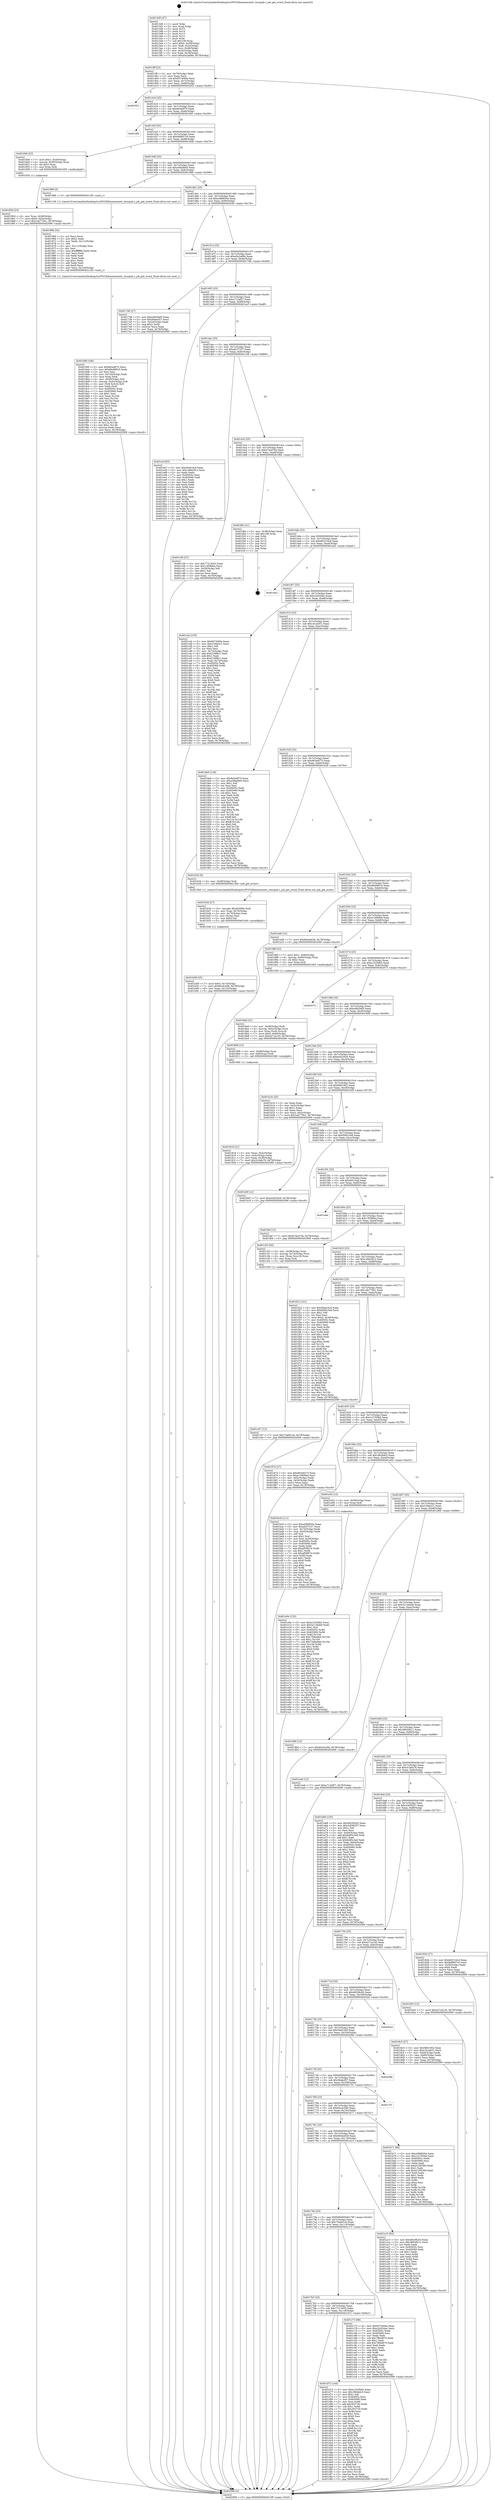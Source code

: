 digraph "0x4013d0" {
  label = "0x4013d0 (/mnt/c/Users/mathe/Desktop/tcc/POCII/binaries/extr_tmuxjob.c_job_get_event_Final-ollvm.out::main(0))"
  labelloc = "t"
  node[shape=record]

  Entry [label="",width=0.3,height=0.3,shape=circle,fillcolor=black,style=filled]
  "0x4013ff" [label="{
     0x4013ff [23]\l
     | [instrs]\l
     &nbsp;&nbsp;0x4013ff \<+3\>: mov -0x78(%rbp),%eax\l
     &nbsp;&nbsp;0x401402 \<+2\>: mov %eax,%ecx\l
     &nbsp;&nbsp;0x401404 \<+6\>: sub $0x837400fa,%ecx\l
     &nbsp;&nbsp;0x40140a \<+3\>: mov %eax,-0x7c(%rbp)\l
     &nbsp;&nbsp;0x40140d \<+3\>: mov %ecx,-0x80(%rbp)\l
     &nbsp;&nbsp;0x401410 \<+6\>: je 0000000000402052 \<main+0xc82\>\l
  }"]
  "0x402052" [label="{
     0x402052\l
  }", style=dashed]
  "0x401416" [label="{
     0x401416 [25]\l
     | [instrs]\l
     &nbsp;&nbsp;0x401416 \<+5\>: jmp 000000000040141b \<main+0x4b\>\l
     &nbsp;&nbsp;0x40141b \<+3\>: mov -0x7c(%rbp),%eax\l
     &nbsp;&nbsp;0x40141e \<+5\>: sub $0x8e5a6f75,%eax\l
     &nbsp;&nbsp;0x401423 \<+6\>: mov %eax,-0x84(%rbp)\l
     &nbsp;&nbsp;0x401429 \<+6\>: je 0000000000401fd0 \<main+0xc00\>\l
  }"]
  Exit [label="",width=0.3,height=0.3,shape=circle,fillcolor=black,style=filled,peripheries=2]
  "0x401fd0" [label="{
     0x401fd0\l
  }", style=dashed]
  "0x40142f" [label="{
     0x40142f [25]\l
     | [instrs]\l
     &nbsp;&nbsp;0x40142f \<+5\>: jmp 0000000000401434 \<main+0x64\>\l
     &nbsp;&nbsp;0x401434 \<+3\>: mov -0x7c(%rbp),%eax\l
     &nbsp;&nbsp;0x401437 \<+5\>: sub $0x9d9857c0,%eax\l
     &nbsp;&nbsp;0x40143c \<+6\>: mov %eax,-0x88(%rbp)\l
     &nbsp;&nbsp;0x401442 \<+6\>: je 0000000000401846 \<main+0x476\>\l
  }"]
  "0x401e0e" [label="{
     0x401e0e [152]\l
     | [instrs]\l
     &nbsp;&nbsp;0x401e0e \<+5\>: mov $0xe1525bb5,%ecx\l
     &nbsp;&nbsp;0x401e13 \<+5\>: mov $0x32134eb9,%edx\l
     &nbsp;&nbsp;0x401e18 \<+3\>: mov $0x1,%sil\l
     &nbsp;&nbsp;0x401e1b \<+8\>: mov 0x40505c,%r8d\l
     &nbsp;&nbsp;0x401e23 \<+8\>: mov 0x405060,%r9d\l
     &nbsp;&nbsp;0x401e2b \<+3\>: mov %r8d,%r10d\l
     &nbsp;&nbsp;0x401e2e \<+7\>: add $0x730be8e0,%r10d\l
     &nbsp;&nbsp;0x401e35 \<+4\>: sub $0x1,%r10d\l
     &nbsp;&nbsp;0x401e39 \<+7\>: sub $0x730be8e0,%r10d\l
     &nbsp;&nbsp;0x401e40 \<+4\>: imul %r10d,%r8d\l
     &nbsp;&nbsp;0x401e44 \<+4\>: and $0x1,%r8d\l
     &nbsp;&nbsp;0x401e48 \<+4\>: cmp $0x0,%r8d\l
     &nbsp;&nbsp;0x401e4c \<+4\>: sete %r11b\l
     &nbsp;&nbsp;0x401e50 \<+4\>: cmp $0xa,%r9d\l
     &nbsp;&nbsp;0x401e54 \<+3\>: setl %bl\l
     &nbsp;&nbsp;0x401e57 \<+3\>: mov %r11b,%r14b\l
     &nbsp;&nbsp;0x401e5a \<+4\>: xor $0xff,%r14b\l
     &nbsp;&nbsp;0x401e5e \<+3\>: mov %bl,%r15b\l
     &nbsp;&nbsp;0x401e61 \<+4\>: xor $0xff,%r15b\l
     &nbsp;&nbsp;0x401e65 \<+4\>: xor $0x1,%sil\l
     &nbsp;&nbsp;0x401e69 \<+3\>: mov %r14b,%r12b\l
     &nbsp;&nbsp;0x401e6c \<+4\>: and $0xff,%r12b\l
     &nbsp;&nbsp;0x401e70 \<+3\>: and %sil,%r11b\l
     &nbsp;&nbsp;0x401e73 \<+3\>: mov %r15b,%r13b\l
     &nbsp;&nbsp;0x401e76 \<+4\>: and $0xff,%r13b\l
     &nbsp;&nbsp;0x401e7a \<+3\>: and %sil,%bl\l
     &nbsp;&nbsp;0x401e7d \<+3\>: or %r11b,%r12b\l
     &nbsp;&nbsp;0x401e80 \<+3\>: or %bl,%r13b\l
     &nbsp;&nbsp;0x401e83 \<+3\>: xor %r13b,%r12b\l
     &nbsp;&nbsp;0x401e86 \<+3\>: or %r15b,%r14b\l
     &nbsp;&nbsp;0x401e89 \<+4\>: xor $0xff,%r14b\l
     &nbsp;&nbsp;0x401e8d \<+4\>: or $0x1,%sil\l
     &nbsp;&nbsp;0x401e91 \<+3\>: and %sil,%r14b\l
     &nbsp;&nbsp;0x401e94 \<+3\>: or %r14b,%r12b\l
     &nbsp;&nbsp;0x401e97 \<+4\>: test $0x1,%r12b\l
     &nbsp;&nbsp;0x401e9b \<+3\>: cmovne %edx,%ecx\l
     &nbsp;&nbsp;0x401e9e \<+3\>: mov %ecx,-0x78(%rbp)\l
     &nbsp;&nbsp;0x401ea1 \<+5\>: jmp 0000000000402099 \<main+0xcc9\>\l
  }"]
  "0x401846" [label="{
     0x401846 [23]\l
     | [instrs]\l
     &nbsp;&nbsp;0x401846 \<+7\>: movl $0x1,-0x50(%rbp)\l
     &nbsp;&nbsp;0x40184d \<+4\>: movslq -0x50(%rbp),%rax\l
     &nbsp;&nbsp;0x401851 \<+4\>: shl $0x3,%rax\l
     &nbsp;&nbsp;0x401855 \<+3\>: mov %rax,%rdi\l
     &nbsp;&nbsp;0x401858 \<+5\>: call 0000000000401050 \<malloc@plt\>\l
     | [calls]\l
     &nbsp;&nbsp;0x401050 \{1\} (unknown)\l
  }"]
  "0x401448" [label="{
     0x401448 [25]\l
     | [instrs]\l
     &nbsp;&nbsp;0x401448 \<+5\>: jmp 000000000040144d \<main+0x7d\>\l
     &nbsp;&nbsp;0x40144d \<+3\>: mov -0x7c(%rbp),%eax\l
     &nbsp;&nbsp;0x401450 \<+5\>: sub $0xa38ad0e0,%eax\l
     &nbsp;&nbsp;0x401455 \<+6\>: mov %eax,-0x8c(%rbp)\l
     &nbsp;&nbsp;0x40145b \<+6\>: je 0000000000401966 \<main+0x596\>\l
  }"]
  "0x4017cc" [label="{
     0x4017cc\l
  }", style=dashed]
  "0x401966" [label="{
     0x401966 [5]\l
     | [instrs]\l
     &nbsp;&nbsp;0x401966 \<+5\>: call 0000000000401160 \<next_i\>\l
     | [calls]\l
     &nbsp;&nbsp;0x401160 \{1\} (/mnt/c/Users/mathe/Desktop/tcc/POCII/binaries/extr_tmuxjob.c_job_get_event_Final-ollvm.out::next_i)\l
  }"]
  "0x401461" [label="{
     0x401461 [25]\l
     | [instrs]\l
     &nbsp;&nbsp;0x401461 \<+5\>: jmp 0000000000401466 \<main+0x96\>\l
     &nbsp;&nbsp;0x401466 \<+3\>: mov -0x7c(%rbp),%eax\l
     &nbsp;&nbsp;0x401469 \<+5\>: sub $0xa586835e,%eax\l
     &nbsp;&nbsp;0x40146e \<+6\>: mov %eax,-0x90(%rbp)\l
     &nbsp;&nbsp;0x401474 \<+6\>: je 0000000000402046 \<main+0xc76\>\l
  }"]
  "0x401d72" [label="{
     0x401d72 [144]\l
     | [instrs]\l
     &nbsp;&nbsp;0x401d72 \<+5\>: mov $0xe1525bb5,%eax\l
     &nbsp;&nbsp;0x401d77 \<+5\>: mov $0x1f62bdc5,%ecx\l
     &nbsp;&nbsp;0x401d7c \<+2\>: mov $0x1,%dl\l
     &nbsp;&nbsp;0x401d7e \<+7\>: mov 0x40505c,%esi\l
     &nbsp;&nbsp;0x401d85 \<+7\>: mov 0x405060,%edi\l
     &nbsp;&nbsp;0x401d8c \<+3\>: mov %esi,%r8d\l
     &nbsp;&nbsp;0x401d8f \<+7\>: add $0x303730,%r8d\l
     &nbsp;&nbsp;0x401d96 \<+4\>: sub $0x1,%r8d\l
     &nbsp;&nbsp;0x401d9a \<+7\>: sub $0x303730,%r8d\l
     &nbsp;&nbsp;0x401da1 \<+4\>: imul %r8d,%esi\l
     &nbsp;&nbsp;0x401da5 \<+3\>: and $0x1,%esi\l
     &nbsp;&nbsp;0x401da8 \<+3\>: cmp $0x0,%esi\l
     &nbsp;&nbsp;0x401dab \<+4\>: sete %r9b\l
     &nbsp;&nbsp;0x401daf \<+3\>: cmp $0xa,%edi\l
     &nbsp;&nbsp;0x401db2 \<+4\>: setl %r10b\l
     &nbsp;&nbsp;0x401db6 \<+3\>: mov %r9b,%r11b\l
     &nbsp;&nbsp;0x401db9 \<+4\>: xor $0xff,%r11b\l
     &nbsp;&nbsp;0x401dbd \<+3\>: mov %r10b,%bl\l
     &nbsp;&nbsp;0x401dc0 \<+3\>: xor $0xff,%bl\l
     &nbsp;&nbsp;0x401dc3 \<+3\>: xor $0x0,%dl\l
     &nbsp;&nbsp;0x401dc6 \<+3\>: mov %r11b,%r14b\l
     &nbsp;&nbsp;0x401dc9 \<+4\>: and $0x0,%r14b\l
     &nbsp;&nbsp;0x401dcd \<+3\>: and %dl,%r9b\l
     &nbsp;&nbsp;0x401dd0 \<+3\>: mov %bl,%r15b\l
     &nbsp;&nbsp;0x401dd3 \<+4\>: and $0x0,%r15b\l
     &nbsp;&nbsp;0x401dd7 \<+3\>: and %dl,%r10b\l
     &nbsp;&nbsp;0x401dda \<+3\>: or %r9b,%r14b\l
     &nbsp;&nbsp;0x401ddd \<+3\>: or %r10b,%r15b\l
     &nbsp;&nbsp;0x401de0 \<+3\>: xor %r15b,%r14b\l
     &nbsp;&nbsp;0x401de3 \<+3\>: or %bl,%r11b\l
     &nbsp;&nbsp;0x401de6 \<+4\>: xor $0xff,%r11b\l
     &nbsp;&nbsp;0x401dea \<+3\>: or $0x0,%dl\l
     &nbsp;&nbsp;0x401ded \<+3\>: and %dl,%r11b\l
     &nbsp;&nbsp;0x401df0 \<+3\>: or %r11b,%r14b\l
     &nbsp;&nbsp;0x401df3 \<+4\>: test $0x1,%r14b\l
     &nbsp;&nbsp;0x401df7 \<+3\>: cmovne %ecx,%eax\l
     &nbsp;&nbsp;0x401dfa \<+3\>: mov %eax,-0x78(%rbp)\l
     &nbsp;&nbsp;0x401dfd \<+5\>: jmp 0000000000402099 \<main+0xcc9\>\l
  }"]
  "0x402046" [label="{
     0x402046\l
  }", style=dashed]
  "0x40147a" [label="{
     0x40147a [25]\l
     | [instrs]\l
     &nbsp;&nbsp;0x40147a \<+5\>: jmp 000000000040147f \<main+0xaf\>\l
     &nbsp;&nbsp;0x40147f \<+3\>: mov -0x7c(%rbp),%eax\l
     &nbsp;&nbsp;0x401482 \<+5\>: sub $0xa5a2a684,%eax\l
     &nbsp;&nbsp;0x401487 \<+6\>: mov %eax,-0x94(%rbp)\l
     &nbsp;&nbsp;0x40148d \<+6\>: je 00000000004017d6 \<main+0x406\>\l
  }"]
  "0x4017b3" [label="{
     0x4017b3 [25]\l
     | [instrs]\l
     &nbsp;&nbsp;0x4017b3 \<+5\>: jmp 00000000004017b8 \<main+0x3e8\>\l
     &nbsp;&nbsp;0x4017b8 \<+3\>: mov -0x7c(%rbp),%eax\l
     &nbsp;&nbsp;0x4017bb \<+5\>: sub $0x77313c03,%eax\l
     &nbsp;&nbsp;0x4017c0 \<+6\>: mov %eax,-0x118(%rbp)\l
     &nbsp;&nbsp;0x4017c6 \<+6\>: je 0000000000401d72 \<main+0x9a2\>\l
  }"]
  "0x4017d6" [label="{
     0x4017d6 [27]\l
     | [instrs]\l
     &nbsp;&nbsp;0x4017d6 \<+5\>: mov $0xe4920ef5,%eax\l
     &nbsp;&nbsp;0x4017db \<+5\>: mov $0x56abcf27,%ecx\l
     &nbsp;&nbsp;0x4017e0 \<+3\>: mov -0x34(%rbp),%edx\l
     &nbsp;&nbsp;0x4017e3 \<+3\>: cmp $0x2,%edx\l
     &nbsp;&nbsp;0x4017e6 \<+3\>: cmovne %ecx,%eax\l
     &nbsp;&nbsp;0x4017e9 \<+3\>: mov %eax,-0x78(%rbp)\l
     &nbsp;&nbsp;0x4017ec \<+5\>: jmp 0000000000402099 \<main+0xcc9\>\l
  }"]
  "0x401493" [label="{
     0x401493 [25]\l
     | [instrs]\l
     &nbsp;&nbsp;0x401493 \<+5\>: jmp 0000000000401498 \<main+0xc8\>\l
     &nbsp;&nbsp;0x401498 \<+3\>: mov -0x7c(%rbp),%eax\l
     &nbsp;&nbsp;0x40149b \<+5\>: sub $0xa713af57,%eax\l
     &nbsp;&nbsp;0x4014a0 \<+6\>: mov %eax,-0x98(%rbp)\l
     &nbsp;&nbsp;0x4014a6 \<+6\>: je 0000000000401ecf \<main+0xaff\>\l
  }"]
  "0x402099" [label="{
     0x402099 [5]\l
     | [instrs]\l
     &nbsp;&nbsp;0x402099 \<+5\>: jmp 00000000004013ff \<main+0x2f\>\l
  }"]
  "0x4013d0" [label="{
     0x4013d0 [47]\l
     | [instrs]\l
     &nbsp;&nbsp;0x4013d0 \<+1\>: push %rbp\l
     &nbsp;&nbsp;0x4013d1 \<+3\>: mov %rsp,%rbp\l
     &nbsp;&nbsp;0x4013d4 \<+2\>: push %r15\l
     &nbsp;&nbsp;0x4013d6 \<+2\>: push %r14\l
     &nbsp;&nbsp;0x4013d8 \<+2\>: push %r13\l
     &nbsp;&nbsp;0x4013da \<+2\>: push %r12\l
     &nbsp;&nbsp;0x4013dc \<+1\>: push %rbx\l
     &nbsp;&nbsp;0x4013dd \<+7\>: sub $0x108,%rsp\l
     &nbsp;&nbsp;0x4013e4 \<+7\>: movl $0x0,-0x38(%rbp)\l
     &nbsp;&nbsp;0x4013eb \<+3\>: mov %edi,-0x3c(%rbp)\l
     &nbsp;&nbsp;0x4013ee \<+4\>: mov %rsi,-0x48(%rbp)\l
     &nbsp;&nbsp;0x4013f2 \<+3\>: mov -0x3c(%rbp),%edi\l
     &nbsp;&nbsp;0x4013f5 \<+3\>: mov %edi,-0x34(%rbp)\l
     &nbsp;&nbsp;0x4013f8 \<+7\>: movl $0xa5a2a684,-0x78(%rbp)\l
  }"]
  "0x401c73" [label="{
     0x401c73 [88]\l
     | [instrs]\l
     &nbsp;&nbsp;0x401c73 \<+5\>: mov $0x837400fa,%eax\l
     &nbsp;&nbsp;0x401c78 \<+5\>: mov $0xc2d32dac,%ecx\l
     &nbsp;&nbsp;0x401c7d \<+7\>: mov 0x40505c,%edx\l
     &nbsp;&nbsp;0x401c84 \<+7\>: mov 0x405060,%esi\l
     &nbsp;&nbsp;0x401c8b \<+2\>: mov %edx,%edi\l
     &nbsp;&nbsp;0x401c8d \<+6\>: sub $0x7f8dd970,%edi\l
     &nbsp;&nbsp;0x401c93 \<+3\>: sub $0x1,%edi\l
     &nbsp;&nbsp;0x401c96 \<+6\>: add $0x7f8dd970,%edi\l
     &nbsp;&nbsp;0x401c9c \<+3\>: imul %edi,%edx\l
     &nbsp;&nbsp;0x401c9f \<+3\>: and $0x1,%edx\l
     &nbsp;&nbsp;0x401ca2 \<+3\>: cmp $0x0,%edx\l
     &nbsp;&nbsp;0x401ca5 \<+4\>: sete %r8b\l
     &nbsp;&nbsp;0x401ca9 \<+3\>: cmp $0xa,%esi\l
     &nbsp;&nbsp;0x401cac \<+4\>: setl %r9b\l
     &nbsp;&nbsp;0x401cb0 \<+3\>: mov %r8b,%r10b\l
     &nbsp;&nbsp;0x401cb3 \<+3\>: and %r9b,%r10b\l
     &nbsp;&nbsp;0x401cb6 \<+3\>: xor %r9b,%r8b\l
     &nbsp;&nbsp;0x401cb9 \<+3\>: or %r8b,%r10b\l
     &nbsp;&nbsp;0x401cbc \<+4\>: test $0x1,%r10b\l
     &nbsp;&nbsp;0x401cc0 \<+3\>: cmovne %ecx,%eax\l
     &nbsp;&nbsp;0x401cc3 \<+3\>: mov %eax,-0x78(%rbp)\l
     &nbsp;&nbsp;0x401cc6 \<+5\>: jmp 0000000000402099 \<main+0xcc9\>\l
  }"]
  "0x401ecf" [label="{
     0x401ecf [83]\l
     | [instrs]\l
     &nbsp;&nbsp;0x401ecf \<+5\>: mov $0x50a01fc9,%eax\l
     &nbsp;&nbsp;0x401ed4 \<+5\>: mov $0x146b2812,%ecx\l
     &nbsp;&nbsp;0x401ed9 \<+2\>: xor %edx,%edx\l
     &nbsp;&nbsp;0x401edb \<+7\>: mov 0x40505c,%esi\l
     &nbsp;&nbsp;0x401ee2 \<+7\>: mov 0x405060,%edi\l
     &nbsp;&nbsp;0x401ee9 \<+3\>: sub $0x1,%edx\l
     &nbsp;&nbsp;0x401eec \<+3\>: mov %esi,%r8d\l
     &nbsp;&nbsp;0x401eef \<+3\>: add %edx,%r8d\l
     &nbsp;&nbsp;0x401ef2 \<+4\>: imul %r8d,%esi\l
     &nbsp;&nbsp;0x401ef6 \<+3\>: and $0x1,%esi\l
     &nbsp;&nbsp;0x401ef9 \<+3\>: cmp $0x0,%esi\l
     &nbsp;&nbsp;0x401efc \<+4\>: sete %r9b\l
     &nbsp;&nbsp;0x401f00 \<+3\>: cmp $0xa,%edi\l
     &nbsp;&nbsp;0x401f03 \<+4\>: setl %r10b\l
     &nbsp;&nbsp;0x401f07 \<+3\>: mov %r9b,%r11b\l
     &nbsp;&nbsp;0x401f0a \<+3\>: and %r10b,%r11b\l
     &nbsp;&nbsp;0x401f0d \<+3\>: xor %r10b,%r9b\l
     &nbsp;&nbsp;0x401f10 \<+3\>: or %r9b,%r11b\l
     &nbsp;&nbsp;0x401f13 \<+4\>: test $0x1,%r11b\l
     &nbsp;&nbsp;0x401f17 \<+3\>: cmovne %ecx,%eax\l
     &nbsp;&nbsp;0x401f1a \<+3\>: mov %eax,-0x78(%rbp)\l
     &nbsp;&nbsp;0x401f1d \<+5\>: jmp 0000000000402099 \<main+0xcc9\>\l
  }"]
  "0x4014ac" [label="{
     0x4014ac [25]\l
     | [instrs]\l
     &nbsp;&nbsp;0x4014ac \<+5\>: jmp 00000000004014b1 \<main+0xe1\>\l
     &nbsp;&nbsp;0x4014b1 \<+3\>: mov -0x7c(%rbp),%eax\l
     &nbsp;&nbsp;0x4014b4 \<+5\>: sub $0xafc37237,%eax\l
     &nbsp;&nbsp;0x4014b9 \<+6\>: mov %eax,-0x9c(%rbp)\l
     &nbsp;&nbsp;0x4014bf \<+6\>: je 0000000000401c38 \<main+0x868\>\l
  }"]
  "0x401c67" [label="{
     0x401c67 [12]\l
     | [instrs]\l
     &nbsp;&nbsp;0x401c67 \<+7\>: movl $0x73ab91cb,-0x78(%rbp)\l
     &nbsp;&nbsp;0x401c6e \<+5\>: jmp 0000000000402099 \<main+0xcc9\>\l
  }"]
  "0x401c38" [label="{
     0x401c38 [27]\l
     | [instrs]\l
     &nbsp;&nbsp;0x401c38 \<+5\>: mov $0x77313c03,%eax\l
     &nbsp;&nbsp;0x401c3d \<+5\>: mov $0x13f389ea,%ecx\l
     &nbsp;&nbsp;0x401c42 \<+3\>: mov -0x29(%rbp),%dl\l
     &nbsp;&nbsp;0x401c45 \<+3\>: test $0x1,%dl\l
     &nbsp;&nbsp;0x401c48 \<+3\>: cmovne %ecx,%eax\l
     &nbsp;&nbsp;0x401c4b \<+3\>: mov %eax,-0x78(%rbp)\l
     &nbsp;&nbsp;0x401c4e \<+5\>: jmp 0000000000402099 \<main+0xcc9\>\l
  }"]
  "0x4014c5" [label="{
     0x4014c5 [25]\l
     | [instrs]\l
     &nbsp;&nbsp;0x4014c5 \<+5\>: jmp 00000000004014ca \<main+0xfa\>\l
     &nbsp;&nbsp;0x4014ca \<+3\>: mov -0x7c(%rbp),%eax\l
     &nbsp;&nbsp;0x4014cd \<+5\>: sub $0xb7dcd70e,%eax\l
     &nbsp;&nbsp;0x4014d2 \<+6\>: mov %eax,-0xa0(%rbp)\l
     &nbsp;&nbsp;0x4014d8 \<+6\>: je 0000000000401fbb \<main+0xbeb\>\l
  }"]
  "0x401b58" [label="{
     0x401b58 [25]\l
     | [instrs]\l
     &nbsp;&nbsp;0x401b58 \<+7\>: movl $0x0,-0x74(%rbp)\l
     &nbsp;&nbsp;0x401b5f \<+7\>: movl $0x60c4c266,-0x78(%rbp)\l
     &nbsp;&nbsp;0x401b66 \<+6\>: mov %eax,-0x124(%rbp)\l
     &nbsp;&nbsp;0x401b6c \<+5\>: jmp 0000000000402099 \<main+0xcc9\>\l
  }"]
  "0x401fbb" [label="{
     0x401fbb [21]\l
     | [instrs]\l
     &nbsp;&nbsp;0x401fbb \<+3\>: mov -0x38(%rbp),%eax\l
     &nbsp;&nbsp;0x401fbe \<+7\>: add $0x108,%rsp\l
     &nbsp;&nbsp;0x401fc5 \<+1\>: pop %rbx\l
     &nbsp;&nbsp;0x401fc6 \<+2\>: pop %r12\l
     &nbsp;&nbsp;0x401fc8 \<+2\>: pop %r13\l
     &nbsp;&nbsp;0x401fca \<+2\>: pop %r14\l
     &nbsp;&nbsp;0x401fcc \<+2\>: pop %r15\l
     &nbsp;&nbsp;0x401fce \<+1\>: pop %rbp\l
     &nbsp;&nbsp;0x401fcf \<+1\>: ret\l
  }"]
  "0x4014de" [label="{
     0x4014de [25]\l
     | [instrs]\l
     &nbsp;&nbsp;0x4014de \<+5\>: jmp 00000000004014e3 \<main+0x113\>\l
     &nbsp;&nbsp;0x4014e3 \<+3\>: mov -0x7c(%rbp),%eax\l
     &nbsp;&nbsp;0x4014e6 \<+5\>: sub $0xb8231dcd,%eax\l
     &nbsp;&nbsp;0x4014eb \<+6\>: mov %eax,-0xa4(%rbp)\l
     &nbsp;&nbsp;0x4014f1 \<+6\>: je 0000000000401eb2 \<main+0xae2\>\l
  }"]
  "0x401b3d" [label="{
     0x401b3d [27]\l
     | [instrs]\l
     &nbsp;&nbsp;0x401b3d \<+10\>: movabs $0x4030b6,%rdi\l
     &nbsp;&nbsp;0x401b47 \<+4\>: mov %rax,-0x70(%rbp)\l
     &nbsp;&nbsp;0x401b4b \<+4\>: mov -0x70(%rbp),%rax\l
     &nbsp;&nbsp;0x401b4f \<+2\>: mov (%rax),%esi\l
     &nbsp;&nbsp;0x401b51 \<+2\>: mov $0x0,%al\l
     &nbsp;&nbsp;0x401b53 \<+5\>: call 0000000000401040 \<printf@plt\>\l
     | [calls]\l
     &nbsp;&nbsp;0x401040 \{1\} (unknown)\l
  }"]
  "0x401eb2" [label="{
     0x401eb2\l
  }", style=dashed]
  "0x4014f7" [label="{
     0x4014f7 [25]\l
     | [instrs]\l
     &nbsp;&nbsp;0x4014f7 \<+5\>: jmp 00000000004014fc \<main+0x12c\>\l
     &nbsp;&nbsp;0x4014fc \<+3\>: mov -0x7c(%rbp),%eax\l
     &nbsp;&nbsp;0x4014ff \<+5\>: sub $0xc2d32dac,%eax\l
     &nbsp;&nbsp;0x401504 \<+6\>: mov %eax,-0xa8(%rbp)\l
     &nbsp;&nbsp;0x40150a \<+6\>: je 0000000000401ccb \<main+0x8fb\>\l
  }"]
  "0x40179a" [label="{
     0x40179a [25]\l
     | [instrs]\l
     &nbsp;&nbsp;0x40179a \<+5\>: jmp 000000000040179f \<main+0x3cf\>\l
     &nbsp;&nbsp;0x40179f \<+3\>: mov -0x7c(%rbp),%eax\l
     &nbsp;&nbsp;0x4017a2 \<+5\>: sub $0x73ab91cb,%eax\l
     &nbsp;&nbsp;0x4017a7 \<+6\>: mov %eax,-0x114(%rbp)\l
     &nbsp;&nbsp;0x4017ad \<+6\>: je 0000000000401c73 \<main+0x8a3\>\l
  }"]
  "0x401ccb" [label="{
     0x401ccb [155]\l
     | [instrs]\l
     &nbsp;&nbsp;0x401ccb \<+5\>: mov $0x837400fa,%eax\l
     &nbsp;&nbsp;0x401cd0 \<+5\>: mov $0x31fde2c1,%ecx\l
     &nbsp;&nbsp;0x401cd5 \<+2\>: mov $0x1,%dl\l
     &nbsp;&nbsp;0x401cd7 \<+2\>: xor %esi,%esi\l
     &nbsp;&nbsp;0x401cd9 \<+3\>: mov -0x74(%rbp),%edi\l
     &nbsp;&nbsp;0x401cdc \<+6\>: add $0xf139f8c1,%edi\l
     &nbsp;&nbsp;0x401ce2 \<+3\>: add $0x1,%edi\l
     &nbsp;&nbsp;0x401ce5 \<+6\>: sub $0xf139f8c1,%edi\l
     &nbsp;&nbsp;0x401ceb \<+3\>: mov %edi,-0x74(%rbp)\l
     &nbsp;&nbsp;0x401cee \<+7\>: mov 0x40505c,%edi\l
     &nbsp;&nbsp;0x401cf5 \<+8\>: mov 0x405060,%r8d\l
     &nbsp;&nbsp;0x401cfd \<+3\>: sub $0x1,%esi\l
     &nbsp;&nbsp;0x401d00 \<+3\>: mov %edi,%r9d\l
     &nbsp;&nbsp;0x401d03 \<+3\>: add %esi,%r9d\l
     &nbsp;&nbsp;0x401d06 \<+4\>: imul %r9d,%edi\l
     &nbsp;&nbsp;0x401d0a \<+3\>: and $0x1,%edi\l
     &nbsp;&nbsp;0x401d0d \<+3\>: cmp $0x0,%edi\l
     &nbsp;&nbsp;0x401d10 \<+4\>: sete %r10b\l
     &nbsp;&nbsp;0x401d14 \<+4\>: cmp $0xa,%r8d\l
     &nbsp;&nbsp;0x401d18 \<+4\>: setl %r11b\l
     &nbsp;&nbsp;0x401d1c \<+3\>: mov %r10b,%bl\l
     &nbsp;&nbsp;0x401d1f \<+3\>: xor $0xff,%bl\l
     &nbsp;&nbsp;0x401d22 \<+3\>: mov %r11b,%r14b\l
     &nbsp;&nbsp;0x401d25 \<+4\>: xor $0xff,%r14b\l
     &nbsp;&nbsp;0x401d29 \<+3\>: xor $0x0,%dl\l
     &nbsp;&nbsp;0x401d2c \<+3\>: mov %bl,%r15b\l
     &nbsp;&nbsp;0x401d2f \<+4\>: and $0x0,%r15b\l
     &nbsp;&nbsp;0x401d33 \<+3\>: and %dl,%r10b\l
     &nbsp;&nbsp;0x401d36 \<+3\>: mov %r14b,%r12b\l
     &nbsp;&nbsp;0x401d39 \<+4\>: and $0x0,%r12b\l
     &nbsp;&nbsp;0x401d3d \<+3\>: and %dl,%r11b\l
     &nbsp;&nbsp;0x401d40 \<+3\>: or %r10b,%r15b\l
     &nbsp;&nbsp;0x401d43 \<+3\>: or %r11b,%r12b\l
     &nbsp;&nbsp;0x401d46 \<+3\>: xor %r12b,%r15b\l
     &nbsp;&nbsp;0x401d49 \<+3\>: or %r14b,%bl\l
     &nbsp;&nbsp;0x401d4c \<+3\>: xor $0xff,%bl\l
     &nbsp;&nbsp;0x401d4f \<+3\>: or $0x0,%dl\l
     &nbsp;&nbsp;0x401d52 \<+2\>: and %dl,%bl\l
     &nbsp;&nbsp;0x401d54 \<+3\>: or %bl,%r15b\l
     &nbsp;&nbsp;0x401d57 \<+4\>: test $0x1,%r15b\l
     &nbsp;&nbsp;0x401d5b \<+3\>: cmovne %ecx,%eax\l
     &nbsp;&nbsp;0x401d5e \<+3\>: mov %eax,-0x78(%rbp)\l
     &nbsp;&nbsp;0x401d61 \<+5\>: jmp 0000000000402099 \<main+0xcc9\>\l
  }"]
  "0x401510" [label="{
     0x401510 [25]\l
     | [instrs]\l
     &nbsp;&nbsp;0x401510 \<+5\>: jmp 0000000000401515 \<main+0x145\>\l
     &nbsp;&nbsp;0x401515 \<+3\>: mov -0x7c(%rbp),%eax\l
     &nbsp;&nbsp;0x401518 \<+5\>: sub $0xc3cceb51,%eax\l
     &nbsp;&nbsp;0x40151d \<+6\>: mov %eax,-0xac(%rbp)\l
     &nbsp;&nbsp;0x401523 \<+6\>: je 00000000004018e0 \<main+0x510\>\l
  }"]
  "0x401a15" [label="{
     0x401a15 [83]\l
     | [instrs]\l
     &nbsp;&nbsp;0x401a15 \<+5\>: mov $0x48256cd3,%eax\l
     &nbsp;&nbsp;0x401a1a \<+5\>: mov $0x38630b11,%ecx\l
     &nbsp;&nbsp;0x401a1f \<+2\>: xor %edx,%edx\l
     &nbsp;&nbsp;0x401a21 \<+7\>: mov 0x40505c,%esi\l
     &nbsp;&nbsp;0x401a28 \<+7\>: mov 0x405060,%edi\l
     &nbsp;&nbsp;0x401a2f \<+3\>: sub $0x1,%edx\l
     &nbsp;&nbsp;0x401a32 \<+3\>: mov %esi,%r8d\l
     &nbsp;&nbsp;0x401a35 \<+3\>: add %edx,%r8d\l
     &nbsp;&nbsp;0x401a38 \<+4\>: imul %r8d,%esi\l
     &nbsp;&nbsp;0x401a3c \<+3\>: and $0x1,%esi\l
     &nbsp;&nbsp;0x401a3f \<+3\>: cmp $0x0,%esi\l
     &nbsp;&nbsp;0x401a42 \<+4\>: sete %r9b\l
     &nbsp;&nbsp;0x401a46 \<+3\>: cmp $0xa,%edi\l
     &nbsp;&nbsp;0x401a49 \<+4\>: setl %r10b\l
     &nbsp;&nbsp;0x401a4d \<+3\>: mov %r9b,%r11b\l
     &nbsp;&nbsp;0x401a50 \<+3\>: and %r10b,%r11b\l
     &nbsp;&nbsp;0x401a53 \<+3\>: xor %r10b,%r9b\l
     &nbsp;&nbsp;0x401a56 \<+3\>: or %r9b,%r11b\l
     &nbsp;&nbsp;0x401a59 \<+4\>: test $0x1,%r11b\l
     &nbsp;&nbsp;0x401a5d \<+3\>: cmovne %ecx,%eax\l
     &nbsp;&nbsp;0x401a60 \<+3\>: mov %eax,-0x78(%rbp)\l
     &nbsp;&nbsp;0x401a63 \<+5\>: jmp 0000000000402099 \<main+0xcc9\>\l
  }"]
  "0x4018e0" [label="{
     0x4018e0 [134]\l
     | [instrs]\l
     &nbsp;&nbsp;0x4018e0 \<+5\>: mov $0x8e5a6f75,%eax\l
     &nbsp;&nbsp;0x4018e5 \<+5\>: mov $0xa38ad0e0,%ecx\l
     &nbsp;&nbsp;0x4018ea \<+2\>: mov $0x1,%dl\l
     &nbsp;&nbsp;0x4018ec \<+2\>: xor %esi,%esi\l
     &nbsp;&nbsp;0x4018ee \<+7\>: mov 0x40505c,%edi\l
     &nbsp;&nbsp;0x4018f5 \<+8\>: mov 0x405060,%r8d\l
     &nbsp;&nbsp;0x4018fd \<+3\>: sub $0x1,%esi\l
     &nbsp;&nbsp;0x401900 \<+3\>: mov %edi,%r9d\l
     &nbsp;&nbsp;0x401903 \<+3\>: add %esi,%r9d\l
     &nbsp;&nbsp;0x401906 \<+4\>: imul %r9d,%edi\l
     &nbsp;&nbsp;0x40190a \<+3\>: and $0x1,%edi\l
     &nbsp;&nbsp;0x40190d \<+3\>: cmp $0x0,%edi\l
     &nbsp;&nbsp;0x401910 \<+4\>: sete %r10b\l
     &nbsp;&nbsp;0x401914 \<+4\>: cmp $0xa,%r8d\l
     &nbsp;&nbsp;0x401918 \<+4\>: setl %r11b\l
     &nbsp;&nbsp;0x40191c \<+3\>: mov %r10b,%bl\l
     &nbsp;&nbsp;0x40191f \<+3\>: xor $0xff,%bl\l
     &nbsp;&nbsp;0x401922 \<+3\>: mov %r11b,%r14b\l
     &nbsp;&nbsp;0x401925 \<+4\>: xor $0xff,%r14b\l
     &nbsp;&nbsp;0x401929 \<+3\>: xor $0x0,%dl\l
     &nbsp;&nbsp;0x40192c \<+3\>: mov %bl,%r15b\l
     &nbsp;&nbsp;0x40192f \<+4\>: and $0x0,%r15b\l
     &nbsp;&nbsp;0x401933 \<+3\>: and %dl,%r10b\l
     &nbsp;&nbsp;0x401936 \<+3\>: mov %r14b,%r12b\l
     &nbsp;&nbsp;0x401939 \<+4\>: and $0x0,%r12b\l
     &nbsp;&nbsp;0x40193d \<+3\>: and %dl,%r11b\l
     &nbsp;&nbsp;0x401940 \<+3\>: or %r10b,%r15b\l
     &nbsp;&nbsp;0x401943 \<+3\>: or %r11b,%r12b\l
     &nbsp;&nbsp;0x401946 \<+3\>: xor %r12b,%r15b\l
     &nbsp;&nbsp;0x401949 \<+3\>: or %r14b,%bl\l
     &nbsp;&nbsp;0x40194c \<+3\>: xor $0xff,%bl\l
     &nbsp;&nbsp;0x40194f \<+3\>: or $0x0,%dl\l
     &nbsp;&nbsp;0x401952 \<+2\>: and %dl,%bl\l
     &nbsp;&nbsp;0x401954 \<+3\>: or %bl,%r15b\l
     &nbsp;&nbsp;0x401957 \<+4\>: test $0x1,%r15b\l
     &nbsp;&nbsp;0x40195b \<+3\>: cmovne %ecx,%eax\l
     &nbsp;&nbsp;0x40195e \<+3\>: mov %eax,-0x78(%rbp)\l
     &nbsp;&nbsp;0x401961 \<+5\>: jmp 0000000000402099 \<main+0xcc9\>\l
  }"]
  "0x401529" [label="{
     0x401529 [25]\l
     | [instrs]\l
     &nbsp;&nbsp;0x401529 \<+5\>: jmp 000000000040152e \<main+0x15e\>\l
     &nbsp;&nbsp;0x40152e \<+3\>: mov -0x7c(%rbp),%eax\l
     &nbsp;&nbsp;0x401531 \<+5\>: sub $0xd63a9273,%eax\l
     &nbsp;&nbsp;0x401536 \<+6\>: mov %eax,-0xb0(%rbp)\l
     &nbsp;&nbsp;0x40153c \<+6\>: je 0000000000401b34 \<main+0x764\>\l
  }"]
  "0x401781" [label="{
     0x401781 [25]\l
     | [instrs]\l
     &nbsp;&nbsp;0x401781 \<+5\>: jmp 0000000000401786 \<main+0x3b6\>\l
     &nbsp;&nbsp;0x401786 \<+3\>: mov -0x7c(%rbp),%eax\l
     &nbsp;&nbsp;0x401789 \<+5\>: sub $0x6644a028,%eax\l
     &nbsp;&nbsp;0x40178e \<+6\>: mov %eax,-0x110(%rbp)\l
     &nbsp;&nbsp;0x401794 \<+6\>: je 0000000000401a15 \<main+0x645\>\l
  }"]
  "0x401b34" [label="{
     0x401b34 [9]\l
     | [instrs]\l
     &nbsp;&nbsp;0x401b34 \<+4\>: mov -0x58(%rbp),%rdi\l
     &nbsp;&nbsp;0x401b38 \<+5\>: call 00000000004013b0 \<job_get_event\>\l
     | [calls]\l
     &nbsp;&nbsp;0x4013b0 \{1\} (/mnt/c/Users/mathe/Desktop/tcc/POCII/binaries/extr_tmuxjob.c_job_get_event_Final-ollvm.out::job_get_event)\l
  }"]
  "0x401542" [label="{
     0x401542 [25]\l
     | [instrs]\l
     &nbsp;&nbsp;0x401542 \<+5\>: jmp 0000000000401547 \<main+0x177\>\l
     &nbsp;&nbsp;0x401547 \<+3\>: mov -0x7c(%rbp),%eax\l
     &nbsp;&nbsp;0x40154a \<+5\>: sub $0xd8a98910,%eax\l
     &nbsp;&nbsp;0x40154f \<+6\>: mov %eax,-0xb4(%rbp)\l
     &nbsp;&nbsp;0x401555 \<+6\>: je 0000000000401a09 \<main+0x639\>\l
  }"]
  "0x401b71" [label="{
     0x401b71 [88]\l
     | [instrs]\l
     &nbsp;&nbsp;0x401b71 \<+5\>: mov $0xa586835e,%eax\l
     &nbsp;&nbsp;0x401b76 \<+5\>: mov $0x1c27656d,%ecx\l
     &nbsp;&nbsp;0x401b7b \<+7\>: mov 0x40505c,%edx\l
     &nbsp;&nbsp;0x401b82 \<+7\>: mov 0x405060,%esi\l
     &nbsp;&nbsp;0x401b89 \<+2\>: mov %edx,%edi\l
     &nbsp;&nbsp;0x401b8b \<+6\>: sub $0xd1285360,%edi\l
     &nbsp;&nbsp;0x401b91 \<+3\>: sub $0x1,%edi\l
     &nbsp;&nbsp;0x401b94 \<+6\>: add $0xd1285360,%edi\l
     &nbsp;&nbsp;0x401b9a \<+3\>: imul %edi,%edx\l
     &nbsp;&nbsp;0x401b9d \<+3\>: and $0x1,%edx\l
     &nbsp;&nbsp;0x401ba0 \<+3\>: cmp $0x0,%edx\l
     &nbsp;&nbsp;0x401ba3 \<+4\>: sete %r8b\l
     &nbsp;&nbsp;0x401ba7 \<+3\>: cmp $0xa,%esi\l
     &nbsp;&nbsp;0x401baa \<+4\>: setl %r9b\l
     &nbsp;&nbsp;0x401bae \<+3\>: mov %r8b,%r10b\l
     &nbsp;&nbsp;0x401bb1 \<+3\>: and %r9b,%r10b\l
     &nbsp;&nbsp;0x401bb4 \<+3\>: xor %r9b,%r8b\l
     &nbsp;&nbsp;0x401bb7 \<+3\>: or %r8b,%r10b\l
     &nbsp;&nbsp;0x401bba \<+4\>: test $0x1,%r10b\l
     &nbsp;&nbsp;0x401bbe \<+3\>: cmovne %ecx,%eax\l
     &nbsp;&nbsp;0x401bc1 \<+3\>: mov %eax,-0x78(%rbp)\l
     &nbsp;&nbsp;0x401bc4 \<+5\>: jmp 0000000000402099 \<main+0xcc9\>\l
  }"]
  "0x401a09" [label="{
     0x401a09 [12]\l
     | [instrs]\l
     &nbsp;&nbsp;0x401a09 \<+7\>: movl $0x6644a028,-0x78(%rbp)\l
     &nbsp;&nbsp;0x401a10 \<+5\>: jmp 0000000000402099 \<main+0xcc9\>\l
  }"]
  "0x40155b" [label="{
     0x40155b [25]\l
     | [instrs]\l
     &nbsp;&nbsp;0x40155b \<+5\>: jmp 0000000000401560 \<main+0x190\>\l
     &nbsp;&nbsp;0x401560 \<+3\>: mov -0x7c(%rbp),%eax\l
     &nbsp;&nbsp;0x401563 \<+5\>: sub $0xe128094e,%eax\l
     &nbsp;&nbsp;0x401568 \<+6\>: mov %eax,-0xb8(%rbp)\l
     &nbsp;&nbsp;0x40156e \<+6\>: je 000000000040188f \<main+0x4bf\>\l
  }"]
  "0x401768" [label="{
     0x401768 [25]\l
     | [instrs]\l
     &nbsp;&nbsp;0x401768 \<+5\>: jmp 000000000040176d \<main+0x39d\>\l
     &nbsp;&nbsp;0x40176d \<+3\>: mov -0x7c(%rbp),%eax\l
     &nbsp;&nbsp;0x401770 \<+5\>: sub $0x60c4c266,%eax\l
     &nbsp;&nbsp;0x401775 \<+6\>: mov %eax,-0x10c(%rbp)\l
     &nbsp;&nbsp;0x40177b \<+6\>: je 0000000000401b71 \<main+0x7a1\>\l
  }"]
  "0x40188f" [label="{
     0x40188f [23]\l
     | [instrs]\l
     &nbsp;&nbsp;0x40188f \<+7\>: movl $0x1,-0x60(%rbp)\l
     &nbsp;&nbsp;0x401896 \<+4\>: movslq -0x60(%rbp),%rax\l
     &nbsp;&nbsp;0x40189a \<+4\>: shl $0x2,%rax\l
     &nbsp;&nbsp;0x40189e \<+3\>: mov %rax,%rdi\l
     &nbsp;&nbsp;0x4018a1 \<+5\>: call 0000000000401050 \<malloc@plt\>\l
     | [calls]\l
     &nbsp;&nbsp;0x401050 \{1\} (unknown)\l
  }"]
  "0x401574" [label="{
     0x401574 [25]\l
     | [instrs]\l
     &nbsp;&nbsp;0x401574 \<+5\>: jmp 0000000000401579 \<main+0x1a9\>\l
     &nbsp;&nbsp;0x401579 \<+3\>: mov -0x7c(%rbp),%eax\l
     &nbsp;&nbsp;0x40157c \<+5\>: sub $0xe1525bb5,%eax\l
     &nbsp;&nbsp;0x401581 \<+6\>: mov %eax,-0xbc(%rbp)\l
     &nbsp;&nbsp;0x401587 \<+6\>: je 0000000000402073 \<main+0xca3\>\l
  }"]
  "0x4017f1" [label="{
     0x4017f1\l
  }", style=dashed]
  "0x402073" [label="{
     0x402073\l
  }", style=dashed]
  "0x40158d" [label="{
     0x40158d [25]\l
     | [instrs]\l
     &nbsp;&nbsp;0x40158d \<+5\>: jmp 0000000000401592 \<main+0x1c2\>\l
     &nbsp;&nbsp;0x401592 \<+3\>: mov -0x7c(%rbp),%eax\l
     &nbsp;&nbsp;0x401595 \<+5\>: sub $0xe4920ef5,%eax\l
     &nbsp;&nbsp;0x40159a \<+6\>: mov %eax,-0xc0(%rbp)\l
     &nbsp;&nbsp;0x4015a0 \<+6\>: je 0000000000401809 \<main+0x439\>\l
  }"]
  "0x40174f" [label="{
     0x40174f [25]\l
     | [instrs]\l
     &nbsp;&nbsp;0x40174f \<+5\>: jmp 0000000000401754 \<main+0x384\>\l
     &nbsp;&nbsp;0x401754 \<+3\>: mov -0x7c(%rbp),%eax\l
     &nbsp;&nbsp;0x401757 \<+5\>: sub $0x56abcf27,%eax\l
     &nbsp;&nbsp;0x40175c \<+6\>: mov %eax,-0x108(%rbp)\l
     &nbsp;&nbsp;0x401762 \<+6\>: je 00000000004017f1 \<main+0x421\>\l
  }"]
  "0x401809" [label="{
     0x401809 [13]\l
     | [instrs]\l
     &nbsp;&nbsp;0x401809 \<+4\>: mov -0x48(%rbp),%rax\l
     &nbsp;&nbsp;0x40180d \<+4\>: mov 0x8(%rax),%rdi\l
     &nbsp;&nbsp;0x401811 \<+5\>: call 0000000000401060 \<atoi@plt\>\l
     | [calls]\l
     &nbsp;&nbsp;0x401060 \{1\} (unknown)\l
  }"]
  "0x4015a6" [label="{
     0x4015a6 [25]\l
     | [instrs]\l
     &nbsp;&nbsp;0x4015a6 \<+5\>: jmp 00000000004015ab \<main+0x1db\>\l
     &nbsp;&nbsp;0x4015ab \<+3\>: mov -0x7c(%rbp),%eax\l
     &nbsp;&nbsp;0x4015ae \<+5\>: sub $0xeed226c6,%eax\l
     &nbsp;&nbsp;0x4015b3 \<+6\>: mov %eax,-0xc4(%rbp)\l
     &nbsp;&nbsp;0x4015b9 \<+6\>: je 0000000000401b1b \<main+0x74b\>\l
  }"]
  "0x401816" [label="{
     0x401816 [21]\l
     | [instrs]\l
     &nbsp;&nbsp;0x401816 \<+3\>: mov %eax,-0x4c(%rbp)\l
     &nbsp;&nbsp;0x401819 \<+3\>: mov -0x4c(%rbp),%eax\l
     &nbsp;&nbsp;0x40181c \<+3\>: mov %eax,-0x30(%rbp)\l
     &nbsp;&nbsp;0x40181f \<+7\>: movl $0x3c3efa76,-0x78(%rbp)\l
     &nbsp;&nbsp;0x401826 \<+5\>: jmp 0000000000402099 \<main+0xcc9\>\l
  }"]
  "0x40208b" [label="{
     0x40208b\l
  }", style=dashed]
  "0x401b1b" [label="{
     0x401b1b [25]\l
     | [instrs]\l
     &nbsp;&nbsp;0x401b1b \<+2\>: xor %eax,%eax\l
     &nbsp;&nbsp;0x401b1d \<+3\>: mov -0x5c(%rbp),%ecx\l
     &nbsp;&nbsp;0x401b20 \<+3\>: sub $0x1,%eax\l
     &nbsp;&nbsp;0x401b23 \<+2\>: sub %eax,%ecx\l
     &nbsp;&nbsp;0x401b25 \<+3\>: mov %ecx,-0x5c(%rbp)\l
     &nbsp;&nbsp;0x401b28 \<+7\>: movl $0x1ab775b1,-0x78(%rbp)\l
     &nbsp;&nbsp;0x401b2f \<+5\>: jmp 0000000000402099 \<main+0xcc9\>\l
  }"]
  "0x4015bf" [label="{
     0x4015bf [25]\l
     | [instrs]\l
     &nbsp;&nbsp;0x4015bf \<+5\>: jmp 00000000004015c4 \<main+0x1f4\>\l
     &nbsp;&nbsp;0x4015c4 \<+3\>: mov -0x7c(%rbp),%eax\l
     &nbsp;&nbsp;0x4015c7 \<+5\>: sub $0xf4fd1952,%eax\l
     &nbsp;&nbsp;0x4015cc \<+6\>: mov %eax,-0xc8(%rbp)\l
     &nbsp;&nbsp;0x4015d2 \<+6\>: je 0000000000401b0f \<main+0x73f\>\l
  }"]
  "0x401736" [label="{
     0x401736 [25]\l
     | [instrs]\l
     &nbsp;&nbsp;0x401736 \<+5\>: jmp 000000000040173b \<main+0x36b\>\l
     &nbsp;&nbsp;0x40173b \<+3\>: mov -0x7c(%rbp),%eax\l
     &nbsp;&nbsp;0x40173e \<+5\>: sub $0x50a01fc9,%eax\l
     &nbsp;&nbsp;0x401743 \<+6\>: mov %eax,-0x104(%rbp)\l
     &nbsp;&nbsp;0x401749 \<+6\>: je 000000000040208b \<main+0xcbb\>\l
  }"]
  "0x401b0f" [label="{
     0x401b0f [12]\l
     | [instrs]\l
     &nbsp;&nbsp;0x401b0f \<+7\>: movl $0xeed226c6,-0x78(%rbp)\l
     &nbsp;&nbsp;0x401b16 \<+5\>: jmp 0000000000402099 \<main+0xcc9\>\l
  }"]
  "0x4015d8" [label="{
     0x4015d8 [25]\l
     | [instrs]\l
     &nbsp;&nbsp;0x4015d8 \<+5\>: jmp 00000000004015dd \<main+0x20d\>\l
     &nbsp;&nbsp;0x4015dd \<+3\>: mov -0x7c(%rbp),%eax\l
     &nbsp;&nbsp;0x4015e0 \<+5\>: sub $0xf56915e9,%eax\l
     &nbsp;&nbsp;0x4015e5 \<+6\>: mov %eax,-0xcc(%rbp)\l
     &nbsp;&nbsp;0x4015eb \<+6\>: je 0000000000401faf \<main+0xbdf\>\l
  }"]
  "0x40202d" [label="{
     0x40202d\l
  }", style=dashed]
  "0x401faf" [label="{
     0x401faf [12]\l
     | [instrs]\l
     &nbsp;&nbsp;0x401faf \<+7\>: movl $0xb7dcd70e,-0x78(%rbp)\l
     &nbsp;&nbsp;0x401fb6 \<+5\>: jmp 0000000000402099 \<main+0xcc9\>\l
  }"]
  "0x4015f1" [label="{
     0x4015f1 [25]\l
     | [instrs]\l
     &nbsp;&nbsp;0x4015f1 \<+5\>: jmp 00000000004015f6 \<main+0x226\>\l
     &nbsp;&nbsp;0x4015f6 \<+3\>: mov -0x7c(%rbp),%eax\l
     &nbsp;&nbsp;0x4015f9 \<+5\>: sub $0xe6515ad,%eax\l
     &nbsp;&nbsp;0x4015fe \<+6\>: mov %eax,-0xd0(%rbp)\l
     &nbsp;&nbsp;0x401604 \<+6\>: je 0000000000401ebe \<main+0xaee\>\l
  }"]
  "0x40199f" [label="{
     0x40199f [106]\l
     | [instrs]\l
     &nbsp;&nbsp;0x40199f \<+5\>: mov $0x8e5a6f75,%ecx\l
     &nbsp;&nbsp;0x4019a4 \<+5\>: mov $0xd8a98910,%edx\l
     &nbsp;&nbsp;0x4019a9 \<+2\>: xor %esi,%esi\l
     &nbsp;&nbsp;0x4019ab \<+6\>: mov -0x120(%rbp),%edi\l
     &nbsp;&nbsp;0x4019b1 \<+3\>: imul %eax,%edi\l
     &nbsp;&nbsp;0x4019b4 \<+4\>: mov -0x58(%rbp),%r8\l
     &nbsp;&nbsp;0x4019b8 \<+4\>: movslq -0x5c(%rbp),%r9\l
     &nbsp;&nbsp;0x4019bc \<+4\>: mov (%r8,%r9,8),%r8\l
     &nbsp;&nbsp;0x4019c0 \<+3\>: mov %edi,(%r8)\l
     &nbsp;&nbsp;0x4019c3 \<+7\>: mov 0x40505c,%eax\l
     &nbsp;&nbsp;0x4019ca \<+7\>: mov 0x405060,%edi\l
     &nbsp;&nbsp;0x4019d1 \<+3\>: sub $0x1,%esi\l
     &nbsp;&nbsp;0x4019d4 \<+3\>: mov %eax,%r10d\l
     &nbsp;&nbsp;0x4019d7 \<+3\>: add %esi,%r10d\l
     &nbsp;&nbsp;0x4019da \<+4\>: imul %r10d,%eax\l
     &nbsp;&nbsp;0x4019de \<+3\>: and $0x1,%eax\l
     &nbsp;&nbsp;0x4019e1 \<+3\>: cmp $0x0,%eax\l
     &nbsp;&nbsp;0x4019e4 \<+4\>: sete %r11b\l
     &nbsp;&nbsp;0x4019e8 \<+3\>: cmp $0xa,%edi\l
     &nbsp;&nbsp;0x4019eb \<+3\>: setl %bl\l
     &nbsp;&nbsp;0x4019ee \<+3\>: mov %r11b,%r14b\l
     &nbsp;&nbsp;0x4019f1 \<+3\>: and %bl,%r14b\l
     &nbsp;&nbsp;0x4019f4 \<+3\>: xor %bl,%r11b\l
     &nbsp;&nbsp;0x4019f7 \<+3\>: or %r11b,%r14b\l
     &nbsp;&nbsp;0x4019fa \<+4\>: test $0x1,%r14b\l
     &nbsp;&nbsp;0x4019fe \<+3\>: cmovne %edx,%ecx\l
     &nbsp;&nbsp;0x401a01 \<+3\>: mov %ecx,-0x78(%rbp)\l
     &nbsp;&nbsp;0x401a04 \<+5\>: jmp 0000000000402099 \<main+0xcc9\>\l
  }"]
  "0x401ebe" [label="{
     0x401ebe\l
  }", style=dashed]
  "0x40160a" [label="{
     0x40160a [25]\l
     | [instrs]\l
     &nbsp;&nbsp;0x40160a \<+5\>: jmp 000000000040160f \<main+0x23f\>\l
     &nbsp;&nbsp;0x40160f \<+3\>: mov -0x7c(%rbp),%eax\l
     &nbsp;&nbsp;0x401612 \<+5\>: sub $0x13f389ea,%eax\l
     &nbsp;&nbsp;0x401617 \<+6\>: mov %eax,-0xd4(%rbp)\l
     &nbsp;&nbsp;0x40161d \<+6\>: je 0000000000401c53 \<main+0x883\>\l
  }"]
  "0x40196b" [label="{
     0x40196b [52]\l
     | [instrs]\l
     &nbsp;&nbsp;0x40196b \<+2\>: xor %ecx,%ecx\l
     &nbsp;&nbsp;0x40196d \<+5\>: mov $0x2,%edx\l
     &nbsp;&nbsp;0x401972 \<+6\>: mov %edx,-0x11c(%rbp)\l
     &nbsp;&nbsp;0x401978 \<+1\>: cltd\l
     &nbsp;&nbsp;0x401979 \<+6\>: mov -0x11c(%rbp),%esi\l
     &nbsp;&nbsp;0x40197f \<+2\>: idiv %esi\l
     &nbsp;&nbsp;0x401981 \<+6\>: imul $0xfffffffe,%edx,%edx\l
     &nbsp;&nbsp;0x401987 \<+2\>: mov %ecx,%edi\l
     &nbsp;&nbsp;0x401989 \<+2\>: sub %edx,%edi\l
     &nbsp;&nbsp;0x40198b \<+2\>: mov %ecx,%edx\l
     &nbsp;&nbsp;0x40198d \<+3\>: sub $0x1,%edx\l
     &nbsp;&nbsp;0x401990 \<+2\>: add %edx,%edi\l
     &nbsp;&nbsp;0x401992 \<+2\>: sub %edi,%ecx\l
     &nbsp;&nbsp;0x401994 \<+6\>: mov %ecx,-0x120(%rbp)\l
     &nbsp;&nbsp;0x40199a \<+5\>: call 0000000000401160 \<next_i\>\l
     | [calls]\l
     &nbsp;&nbsp;0x401160 \{1\} (/mnt/c/Users/mathe/Desktop/tcc/POCII/binaries/extr_tmuxjob.c_job_get_event_Final-ollvm.out::next_i)\l
  }"]
  "0x401c53" [label="{
     0x401c53 [20]\l
     | [instrs]\l
     &nbsp;&nbsp;0x401c53 \<+4\>: mov -0x58(%rbp),%rax\l
     &nbsp;&nbsp;0x401c57 \<+4\>: movslq -0x74(%rbp),%rcx\l
     &nbsp;&nbsp;0x401c5b \<+4\>: mov (%rax,%rcx,8),%rax\l
     &nbsp;&nbsp;0x401c5f \<+3\>: mov %rax,%rdi\l
     &nbsp;&nbsp;0x401c62 \<+5\>: call 0000000000401030 \<free@plt\>\l
     | [calls]\l
     &nbsp;&nbsp;0x401030 \{1\} (unknown)\l
  }"]
  "0x401623" [label="{
     0x401623 [25]\l
     | [instrs]\l
     &nbsp;&nbsp;0x401623 \<+5\>: jmp 0000000000401628 \<main+0x258\>\l
     &nbsp;&nbsp;0x401628 \<+3\>: mov -0x7c(%rbp),%eax\l
     &nbsp;&nbsp;0x40162b \<+5\>: sub $0x146b2812,%eax\l
     &nbsp;&nbsp;0x401630 \<+6\>: mov %eax,-0xd8(%rbp)\l
     &nbsp;&nbsp;0x401636 \<+6\>: je 0000000000401f22 \<main+0xb52\>\l
  }"]
  "0x40171d" [label="{
     0x40171d [25]\l
     | [instrs]\l
     &nbsp;&nbsp;0x40171d \<+5\>: jmp 0000000000401722 \<main+0x352\>\l
     &nbsp;&nbsp;0x401722 \<+3\>: mov -0x7c(%rbp),%eax\l
     &nbsp;&nbsp;0x401725 \<+5\>: sub $0x48256cd3,%eax\l
     &nbsp;&nbsp;0x40172a \<+6\>: mov %eax,-0x100(%rbp)\l
     &nbsp;&nbsp;0x401730 \<+6\>: je 000000000040202d \<main+0xc5d\>\l
  }"]
  "0x401f22" [label="{
     0x401f22 [141]\l
     | [instrs]\l
     &nbsp;&nbsp;0x401f22 \<+5\>: mov $0x50a01fc9,%eax\l
     &nbsp;&nbsp;0x401f27 \<+5\>: mov $0xf56915e9,%ecx\l
     &nbsp;&nbsp;0x401f2c \<+2\>: mov $0x1,%dl\l
     &nbsp;&nbsp;0x401f2e \<+2\>: xor %esi,%esi\l
     &nbsp;&nbsp;0x401f30 \<+7\>: movl $0x0,-0x38(%rbp)\l
     &nbsp;&nbsp;0x401f37 \<+7\>: mov 0x40505c,%edi\l
     &nbsp;&nbsp;0x401f3e \<+8\>: mov 0x405060,%r8d\l
     &nbsp;&nbsp;0x401f46 \<+3\>: sub $0x1,%esi\l
     &nbsp;&nbsp;0x401f49 \<+3\>: mov %edi,%r9d\l
     &nbsp;&nbsp;0x401f4c \<+3\>: add %esi,%r9d\l
     &nbsp;&nbsp;0x401f4f \<+4\>: imul %r9d,%edi\l
     &nbsp;&nbsp;0x401f53 \<+3\>: and $0x1,%edi\l
     &nbsp;&nbsp;0x401f56 \<+3\>: cmp $0x0,%edi\l
     &nbsp;&nbsp;0x401f59 \<+4\>: sete %r10b\l
     &nbsp;&nbsp;0x401f5d \<+4\>: cmp $0xa,%r8d\l
     &nbsp;&nbsp;0x401f61 \<+4\>: setl %r11b\l
     &nbsp;&nbsp;0x401f65 \<+3\>: mov %r10b,%bl\l
     &nbsp;&nbsp;0x401f68 \<+3\>: xor $0xff,%bl\l
     &nbsp;&nbsp;0x401f6b \<+3\>: mov %r11b,%r14b\l
     &nbsp;&nbsp;0x401f6e \<+4\>: xor $0xff,%r14b\l
     &nbsp;&nbsp;0x401f72 \<+3\>: xor $0x0,%dl\l
     &nbsp;&nbsp;0x401f75 \<+3\>: mov %bl,%r15b\l
     &nbsp;&nbsp;0x401f78 \<+4\>: and $0x0,%r15b\l
     &nbsp;&nbsp;0x401f7c \<+3\>: and %dl,%r10b\l
     &nbsp;&nbsp;0x401f7f \<+3\>: mov %r14b,%r12b\l
     &nbsp;&nbsp;0x401f82 \<+4\>: and $0x0,%r12b\l
     &nbsp;&nbsp;0x401f86 \<+3\>: and %dl,%r11b\l
     &nbsp;&nbsp;0x401f89 \<+3\>: or %r10b,%r15b\l
     &nbsp;&nbsp;0x401f8c \<+3\>: or %r11b,%r12b\l
     &nbsp;&nbsp;0x401f8f \<+3\>: xor %r12b,%r15b\l
     &nbsp;&nbsp;0x401f92 \<+3\>: or %r14b,%bl\l
     &nbsp;&nbsp;0x401f95 \<+3\>: xor $0xff,%bl\l
     &nbsp;&nbsp;0x401f98 \<+3\>: or $0x0,%dl\l
     &nbsp;&nbsp;0x401f9b \<+2\>: and %dl,%bl\l
     &nbsp;&nbsp;0x401f9d \<+3\>: or %bl,%r15b\l
     &nbsp;&nbsp;0x401fa0 \<+4\>: test $0x1,%r15b\l
     &nbsp;&nbsp;0x401fa4 \<+3\>: cmovne %ecx,%eax\l
     &nbsp;&nbsp;0x401fa7 \<+3\>: mov %eax,-0x78(%rbp)\l
     &nbsp;&nbsp;0x401faa \<+5\>: jmp 0000000000402099 \<main+0xcc9\>\l
  }"]
  "0x40163c" [label="{
     0x40163c [25]\l
     | [instrs]\l
     &nbsp;&nbsp;0x40163c \<+5\>: jmp 0000000000401641 \<main+0x271\>\l
     &nbsp;&nbsp;0x401641 \<+3\>: mov -0x7c(%rbp),%eax\l
     &nbsp;&nbsp;0x401644 \<+5\>: sub $0x1ab775b1,%eax\l
     &nbsp;&nbsp;0x401649 \<+6\>: mov %eax,-0xdc(%rbp)\l
     &nbsp;&nbsp;0x40164f \<+6\>: je 0000000000401874 \<main+0x4a4\>\l
  }"]
  "0x4018c5" [label="{
     0x4018c5 [27]\l
     | [instrs]\l
     &nbsp;&nbsp;0x4018c5 \<+5\>: mov $0xf4fd1952,%eax\l
     &nbsp;&nbsp;0x4018ca \<+5\>: mov $0xc3cceb51,%ecx\l
     &nbsp;&nbsp;0x4018cf \<+3\>: mov -0x64(%rbp),%edx\l
     &nbsp;&nbsp;0x4018d2 \<+3\>: cmp -0x60(%rbp),%edx\l
     &nbsp;&nbsp;0x4018d5 \<+3\>: cmovl %ecx,%eax\l
     &nbsp;&nbsp;0x4018d8 \<+3\>: mov %eax,-0x78(%rbp)\l
     &nbsp;&nbsp;0x4018db \<+5\>: jmp 0000000000402099 \<main+0xcc9\>\l
  }"]
  "0x401874" [label="{
     0x401874 [27]\l
     | [instrs]\l
     &nbsp;&nbsp;0x401874 \<+5\>: mov $0xd63a9273,%eax\l
     &nbsp;&nbsp;0x401879 \<+5\>: mov $0xe128094e,%ecx\l
     &nbsp;&nbsp;0x40187e \<+3\>: mov -0x5c(%rbp),%edx\l
     &nbsp;&nbsp;0x401881 \<+3\>: cmp -0x50(%rbp),%edx\l
     &nbsp;&nbsp;0x401884 \<+3\>: cmovl %ecx,%eax\l
     &nbsp;&nbsp;0x401887 \<+3\>: mov %eax,-0x78(%rbp)\l
     &nbsp;&nbsp;0x40188a \<+5\>: jmp 0000000000402099 \<main+0xcc9\>\l
  }"]
  "0x401655" [label="{
     0x401655 [25]\l
     | [instrs]\l
     &nbsp;&nbsp;0x401655 \<+5\>: jmp 000000000040165a \<main+0x28a\>\l
     &nbsp;&nbsp;0x40165a \<+3\>: mov -0x7c(%rbp),%eax\l
     &nbsp;&nbsp;0x40165d \<+5\>: sub $0x1c27656d,%eax\l
     &nbsp;&nbsp;0x401662 \<+6\>: mov %eax,-0xe0(%rbp)\l
     &nbsp;&nbsp;0x401668 \<+6\>: je 0000000000401bc9 \<main+0x7f9\>\l
  }"]
  "0x401704" [label="{
     0x401704 [25]\l
     | [instrs]\l
     &nbsp;&nbsp;0x401704 \<+5\>: jmp 0000000000401709 \<main+0x339\>\l
     &nbsp;&nbsp;0x401709 \<+3\>: mov -0x7c(%rbp),%eax\l
     &nbsp;&nbsp;0x40170c \<+5\>: sub $0x427ca145,%eax\l
     &nbsp;&nbsp;0x401711 \<+6\>: mov %eax,-0xfc(%rbp)\l
     &nbsp;&nbsp;0x401717 \<+6\>: je 00000000004018c5 \<main+0x4f5\>\l
  }"]
  "0x401bc9" [label="{
     0x401bc9 [111]\l
     | [instrs]\l
     &nbsp;&nbsp;0x401bc9 \<+5\>: mov $0xa586835e,%eax\l
     &nbsp;&nbsp;0x401bce \<+5\>: mov $0xafc37237,%ecx\l
     &nbsp;&nbsp;0x401bd3 \<+3\>: mov -0x74(%rbp),%edx\l
     &nbsp;&nbsp;0x401bd6 \<+3\>: cmp -0x50(%rbp),%edx\l
     &nbsp;&nbsp;0x401bd9 \<+4\>: setl %sil\l
     &nbsp;&nbsp;0x401bdd \<+4\>: and $0x1,%sil\l
     &nbsp;&nbsp;0x401be1 \<+4\>: mov %sil,-0x29(%rbp)\l
     &nbsp;&nbsp;0x401be5 \<+7\>: mov 0x40505c,%edx\l
     &nbsp;&nbsp;0x401bec \<+7\>: mov 0x405060,%edi\l
     &nbsp;&nbsp;0x401bf3 \<+3\>: mov %edx,%r8d\l
     &nbsp;&nbsp;0x401bf6 \<+7\>: add $0xaf59f074,%r8d\l
     &nbsp;&nbsp;0x401bfd \<+4\>: sub $0x1,%r8d\l
     &nbsp;&nbsp;0x401c01 \<+7\>: sub $0xaf59f074,%r8d\l
     &nbsp;&nbsp;0x401c08 \<+4\>: imul %r8d,%edx\l
     &nbsp;&nbsp;0x401c0c \<+3\>: and $0x1,%edx\l
     &nbsp;&nbsp;0x401c0f \<+3\>: cmp $0x0,%edx\l
     &nbsp;&nbsp;0x401c12 \<+4\>: sete %sil\l
     &nbsp;&nbsp;0x401c16 \<+3\>: cmp $0xa,%edi\l
     &nbsp;&nbsp;0x401c19 \<+4\>: setl %r9b\l
     &nbsp;&nbsp;0x401c1d \<+3\>: mov %sil,%r10b\l
     &nbsp;&nbsp;0x401c20 \<+3\>: and %r9b,%r10b\l
     &nbsp;&nbsp;0x401c23 \<+3\>: xor %r9b,%sil\l
     &nbsp;&nbsp;0x401c26 \<+3\>: or %sil,%r10b\l
     &nbsp;&nbsp;0x401c29 \<+4\>: test $0x1,%r10b\l
     &nbsp;&nbsp;0x401c2d \<+3\>: cmovne %ecx,%eax\l
     &nbsp;&nbsp;0x401c30 \<+3\>: mov %eax,-0x78(%rbp)\l
     &nbsp;&nbsp;0x401c33 \<+5\>: jmp 0000000000402099 \<main+0xcc9\>\l
  }"]
  "0x40166e" [label="{
     0x40166e [25]\l
     | [instrs]\l
     &nbsp;&nbsp;0x40166e \<+5\>: jmp 0000000000401673 \<main+0x2a3\>\l
     &nbsp;&nbsp;0x401673 \<+3\>: mov -0x7c(%rbp),%eax\l
     &nbsp;&nbsp;0x401676 \<+5\>: sub $0x1f62bdc5,%eax\l
     &nbsp;&nbsp;0x40167b \<+6\>: mov %eax,-0xe4(%rbp)\l
     &nbsp;&nbsp;0x401681 \<+6\>: je 0000000000401e02 \<main+0xa32\>\l
  }"]
  "0x401b03" [label="{
     0x401b03 [12]\l
     | [instrs]\l
     &nbsp;&nbsp;0x401b03 \<+7\>: movl $0x427ca145,-0x78(%rbp)\l
     &nbsp;&nbsp;0x401b0a \<+5\>: jmp 0000000000402099 \<main+0xcc9\>\l
  }"]
  "0x401e02" [label="{
     0x401e02 [12]\l
     | [instrs]\l
     &nbsp;&nbsp;0x401e02 \<+4\>: mov -0x58(%rbp),%rax\l
     &nbsp;&nbsp;0x401e06 \<+3\>: mov %rax,%rdi\l
     &nbsp;&nbsp;0x401e09 \<+5\>: call 0000000000401030 \<free@plt\>\l
     | [calls]\l
     &nbsp;&nbsp;0x401030 \{1\} (unknown)\l
  }"]
  "0x401687" [label="{
     0x401687 [25]\l
     | [instrs]\l
     &nbsp;&nbsp;0x401687 \<+5\>: jmp 000000000040168c \<main+0x2bc\>\l
     &nbsp;&nbsp;0x40168c \<+3\>: mov -0x7c(%rbp),%eax\l
     &nbsp;&nbsp;0x40168f \<+5\>: sub $0x31fde2c1,%eax\l
     &nbsp;&nbsp;0x401694 \<+6\>: mov %eax,-0xe8(%rbp)\l
     &nbsp;&nbsp;0x40169a \<+6\>: je 0000000000401d66 \<main+0x996\>\l
  }"]
  "0x4018a6" [label="{
     0x4018a6 [31]\l
     | [instrs]\l
     &nbsp;&nbsp;0x4018a6 \<+4\>: mov -0x58(%rbp),%rdi\l
     &nbsp;&nbsp;0x4018aa \<+4\>: movslq -0x5c(%rbp),%rcx\l
     &nbsp;&nbsp;0x4018ae \<+4\>: mov %rax,(%rdi,%rcx,8)\l
     &nbsp;&nbsp;0x4018b2 \<+7\>: movl $0x0,-0x64(%rbp)\l
     &nbsp;&nbsp;0x4018b9 \<+7\>: movl $0x427ca145,-0x78(%rbp)\l
     &nbsp;&nbsp;0x4018c0 \<+5\>: jmp 0000000000402099 \<main+0xcc9\>\l
  }"]
  "0x401d66" [label="{
     0x401d66 [12]\l
     | [instrs]\l
     &nbsp;&nbsp;0x401d66 \<+7\>: movl $0x60c4c266,-0x78(%rbp)\l
     &nbsp;&nbsp;0x401d6d \<+5\>: jmp 0000000000402099 \<main+0xcc9\>\l
  }"]
  "0x4016a0" [label="{
     0x4016a0 [25]\l
     | [instrs]\l
     &nbsp;&nbsp;0x4016a0 \<+5\>: jmp 00000000004016a5 \<main+0x2d5\>\l
     &nbsp;&nbsp;0x4016a5 \<+3\>: mov -0x7c(%rbp),%eax\l
     &nbsp;&nbsp;0x4016a8 \<+5\>: sub $0x32134eb9,%eax\l
     &nbsp;&nbsp;0x4016ad \<+6\>: mov %eax,-0xec(%rbp)\l
     &nbsp;&nbsp;0x4016b3 \<+6\>: je 0000000000401ea6 \<main+0xad6\>\l
  }"]
  "0x40185d" [label="{
     0x40185d [23]\l
     | [instrs]\l
     &nbsp;&nbsp;0x40185d \<+4\>: mov %rax,-0x58(%rbp)\l
     &nbsp;&nbsp;0x401861 \<+7\>: movl $0x0,-0x5c(%rbp)\l
     &nbsp;&nbsp;0x401868 \<+7\>: movl $0x1ab775b1,-0x78(%rbp)\l
     &nbsp;&nbsp;0x40186f \<+5\>: jmp 0000000000402099 \<main+0xcc9\>\l
  }"]
  "0x401ea6" [label="{
     0x401ea6 [12]\l
     | [instrs]\l
     &nbsp;&nbsp;0x401ea6 \<+7\>: movl $0xa713af57,-0x78(%rbp)\l
     &nbsp;&nbsp;0x401ead \<+5\>: jmp 0000000000402099 \<main+0xcc9\>\l
  }"]
  "0x4016b9" [label="{
     0x4016b9 [25]\l
     | [instrs]\l
     &nbsp;&nbsp;0x4016b9 \<+5\>: jmp 00000000004016be \<main+0x2ee\>\l
     &nbsp;&nbsp;0x4016be \<+3\>: mov -0x7c(%rbp),%eax\l
     &nbsp;&nbsp;0x4016c1 \<+5\>: sub $0x38630b11,%eax\l
     &nbsp;&nbsp;0x4016c6 \<+6\>: mov %eax,-0xf0(%rbp)\l
     &nbsp;&nbsp;0x4016cc \<+6\>: je 0000000000401a68 \<main+0x698\>\l
  }"]
  "0x4016eb" [label="{
     0x4016eb [25]\l
     | [instrs]\l
     &nbsp;&nbsp;0x4016eb \<+5\>: jmp 00000000004016f0 \<main+0x320\>\l
     &nbsp;&nbsp;0x4016f0 \<+3\>: mov -0x7c(%rbp),%eax\l
     &nbsp;&nbsp;0x4016f3 \<+5\>: sub $0x3cd39257,%eax\l
     &nbsp;&nbsp;0x4016f8 \<+6\>: mov %eax,-0xf8(%rbp)\l
     &nbsp;&nbsp;0x4016fe \<+6\>: je 0000000000401b03 \<main+0x733\>\l
  }"]
  "0x401a68" [label="{
     0x401a68 [155]\l
     | [instrs]\l
     &nbsp;&nbsp;0x401a68 \<+5\>: mov $0x48256cd3,%eax\l
     &nbsp;&nbsp;0x401a6d \<+5\>: mov $0x3cd39257,%ecx\l
     &nbsp;&nbsp;0x401a72 \<+2\>: mov $0x1,%dl\l
     &nbsp;&nbsp;0x401a74 \<+2\>: xor %esi,%esi\l
     &nbsp;&nbsp;0x401a76 \<+3\>: mov -0x64(%rbp),%edi\l
     &nbsp;&nbsp;0x401a79 \<+6\>: add $0x8485c3a8,%edi\l
     &nbsp;&nbsp;0x401a7f \<+3\>: add $0x1,%edi\l
     &nbsp;&nbsp;0x401a82 \<+6\>: sub $0x8485c3a8,%edi\l
     &nbsp;&nbsp;0x401a88 \<+3\>: mov %edi,-0x64(%rbp)\l
     &nbsp;&nbsp;0x401a8b \<+7\>: mov 0x40505c,%edi\l
     &nbsp;&nbsp;0x401a92 \<+8\>: mov 0x405060,%r8d\l
     &nbsp;&nbsp;0x401a9a \<+3\>: sub $0x1,%esi\l
     &nbsp;&nbsp;0x401a9d \<+3\>: mov %edi,%r9d\l
     &nbsp;&nbsp;0x401aa0 \<+3\>: add %esi,%r9d\l
     &nbsp;&nbsp;0x401aa3 \<+4\>: imul %r9d,%edi\l
     &nbsp;&nbsp;0x401aa7 \<+3\>: and $0x1,%edi\l
     &nbsp;&nbsp;0x401aaa \<+3\>: cmp $0x0,%edi\l
     &nbsp;&nbsp;0x401aad \<+4\>: sete %r10b\l
     &nbsp;&nbsp;0x401ab1 \<+4\>: cmp $0xa,%r8d\l
     &nbsp;&nbsp;0x401ab5 \<+4\>: setl %r11b\l
     &nbsp;&nbsp;0x401ab9 \<+3\>: mov %r10b,%bl\l
     &nbsp;&nbsp;0x401abc \<+3\>: xor $0xff,%bl\l
     &nbsp;&nbsp;0x401abf \<+3\>: mov %r11b,%r14b\l
     &nbsp;&nbsp;0x401ac2 \<+4\>: xor $0xff,%r14b\l
     &nbsp;&nbsp;0x401ac6 \<+3\>: xor $0x1,%dl\l
     &nbsp;&nbsp;0x401ac9 \<+3\>: mov %bl,%r15b\l
     &nbsp;&nbsp;0x401acc \<+4\>: and $0xff,%r15b\l
     &nbsp;&nbsp;0x401ad0 \<+3\>: and %dl,%r10b\l
     &nbsp;&nbsp;0x401ad3 \<+3\>: mov %r14b,%r12b\l
     &nbsp;&nbsp;0x401ad6 \<+4\>: and $0xff,%r12b\l
     &nbsp;&nbsp;0x401ada \<+3\>: and %dl,%r11b\l
     &nbsp;&nbsp;0x401add \<+3\>: or %r10b,%r15b\l
     &nbsp;&nbsp;0x401ae0 \<+3\>: or %r11b,%r12b\l
     &nbsp;&nbsp;0x401ae3 \<+3\>: xor %r12b,%r15b\l
     &nbsp;&nbsp;0x401ae6 \<+3\>: or %r14b,%bl\l
     &nbsp;&nbsp;0x401ae9 \<+3\>: xor $0xff,%bl\l
     &nbsp;&nbsp;0x401aec \<+3\>: or $0x1,%dl\l
     &nbsp;&nbsp;0x401aef \<+2\>: and %dl,%bl\l
     &nbsp;&nbsp;0x401af1 \<+3\>: or %bl,%r15b\l
     &nbsp;&nbsp;0x401af4 \<+4\>: test $0x1,%r15b\l
     &nbsp;&nbsp;0x401af8 \<+3\>: cmovne %ecx,%eax\l
     &nbsp;&nbsp;0x401afb \<+3\>: mov %eax,-0x78(%rbp)\l
     &nbsp;&nbsp;0x401afe \<+5\>: jmp 0000000000402099 \<main+0xcc9\>\l
  }"]
  "0x4016d2" [label="{
     0x4016d2 [25]\l
     | [instrs]\l
     &nbsp;&nbsp;0x4016d2 \<+5\>: jmp 00000000004016d7 \<main+0x307\>\l
     &nbsp;&nbsp;0x4016d7 \<+3\>: mov -0x7c(%rbp),%eax\l
     &nbsp;&nbsp;0x4016da \<+5\>: sub $0x3c3efa76,%eax\l
     &nbsp;&nbsp;0x4016df \<+6\>: mov %eax,-0xf4(%rbp)\l
     &nbsp;&nbsp;0x4016e5 \<+6\>: je 000000000040182b \<main+0x45b\>\l
  }"]
  "0x40182b" [label="{
     0x40182b [27]\l
     | [instrs]\l
     &nbsp;&nbsp;0x40182b \<+5\>: mov $0xb8231dcd,%eax\l
     &nbsp;&nbsp;0x401830 \<+5\>: mov $0x9d9857c0,%ecx\l
     &nbsp;&nbsp;0x401835 \<+3\>: mov -0x30(%rbp),%edx\l
     &nbsp;&nbsp;0x401838 \<+3\>: cmp $0x0,%edx\l
     &nbsp;&nbsp;0x40183b \<+3\>: cmove %ecx,%eax\l
     &nbsp;&nbsp;0x40183e \<+3\>: mov %eax,-0x78(%rbp)\l
     &nbsp;&nbsp;0x401841 \<+5\>: jmp 0000000000402099 \<main+0xcc9\>\l
  }"]
  Entry -> "0x4013d0" [label=" 1"]
  "0x4013ff" -> "0x402052" [label=" 0"]
  "0x4013ff" -> "0x401416" [label=" 35"]
  "0x401fbb" -> Exit [label=" 1"]
  "0x401416" -> "0x401fd0" [label=" 0"]
  "0x401416" -> "0x40142f" [label=" 35"]
  "0x401faf" -> "0x402099" [label=" 1"]
  "0x40142f" -> "0x401846" [label=" 1"]
  "0x40142f" -> "0x401448" [label=" 34"]
  "0x401f22" -> "0x402099" [label=" 1"]
  "0x401448" -> "0x401966" [label=" 1"]
  "0x401448" -> "0x401461" [label=" 33"]
  "0x401ecf" -> "0x402099" [label=" 1"]
  "0x401461" -> "0x402046" [label=" 0"]
  "0x401461" -> "0x40147a" [label=" 33"]
  "0x401ea6" -> "0x402099" [label=" 1"]
  "0x40147a" -> "0x4017d6" [label=" 1"]
  "0x40147a" -> "0x401493" [label=" 32"]
  "0x4017d6" -> "0x402099" [label=" 1"]
  "0x4013d0" -> "0x4013ff" [label=" 1"]
  "0x402099" -> "0x4013ff" [label=" 34"]
  "0x401e02" -> "0x401e0e" [label=" 1"]
  "0x401493" -> "0x401ecf" [label=" 1"]
  "0x401493" -> "0x4014ac" [label=" 31"]
  "0x401d72" -> "0x402099" [label=" 1"]
  "0x4014ac" -> "0x401c38" [label=" 2"]
  "0x4014ac" -> "0x4014c5" [label=" 29"]
  "0x4017b3" -> "0x401d72" [label=" 1"]
  "0x4014c5" -> "0x401fbb" [label=" 1"]
  "0x4014c5" -> "0x4014de" [label=" 28"]
  "0x401e0e" -> "0x402099" [label=" 1"]
  "0x4014de" -> "0x401eb2" [label=" 0"]
  "0x4014de" -> "0x4014f7" [label=" 28"]
  "0x401d66" -> "0x402099" [label=" 1"]
  "0x4014f7" -> "0x401ccb" [label=" 1"]
  "0x4014f7" -> "0x401510" [label=" 27"]
  "0x401ccb" -> "0x402099" [label=" 1"]
  "0x401510" -> "0x4018e0" [label=" 1"]
  "0x401510" -> "0x401529" [label=" 26"]
  "0x401c73" -> "0x402099" [label=" 1"]
  "0x401529" -> "0x401b34" [label=" 1"]
  "0x401529" -> "0x401542" [label=" 25"]
  "0x40179a" -> "0x401c73" [label=" 1"]
  "0x401542" -> "0x401a09" [label=" 1"]
  "0x401542" -> "0x40155b" [label=" 24"]
  "0x4017b3" -> "0x4017cc" [label=" 0"]
  "0x40155b" -> "0x40188f" [label=" 1"]
  "0x40155b" -> "0x401574" [label=" 23"]
  "0x401c53" -> "0x401c67" [label=" 1"]
  "0x401574" -> "0x402073" [label=" 0"]
  "0x401574" -> "0x40158d" [label=" 23"]
  "0x401c38" -> "0x402099" [label=" 2"]
  "0x40158d" -> "0x401809" [label=" 1"]
  "0x40158d" -> "0x4015a6" [label=" 22"]
  "0x401809" -> "0x401816" [label=" 1"]
  "0x401816" -> "0x402099" [label=" 1"]
  "0x401b71" -> "0x402099" [label=" 2"]
  "0x4015a6" -> "0x401b1b" [label=" 1"]
  "0x4015a6" -> "0x4015bf" [label=" 21"]
  "0x401b58" -> "0x402099" [label=" 1"]
  "0x4015bf" -> "0x401b0f" [label=" 1"]
  "0x4015bf" -> "0x4015d8" [label=" 20"]
  "0x401b34" -> "0x401b3d" [label=" 1"]
  "0x4015d8" -> "0x401faf" [label=" 1"]
  "0x4015d8" -> "0x4015f1" [label=" 19"]
  "0x401b1b" -> "0x402099" [label=" 1"]
  "0x4015f1" -> "0x401ebe" [label=" 0"]
  "0x4015f1" -> "0x40160a" [label=" 19"]
  "0x401b03" -> "0x402099" [label=" 1"]
  "0x40160a" -> "0x401c53" [label=" 1"]
  "0x40160a" -> "0x401623" [label=" 18"]
  "0x401a68" -> "0x402099" [label=" 1"]
  "0x401623" -> "0x401f22" [label=" 1"]
  "0x401623" -> "0x40163c" [label=" 17"]
  "0x401a15" -> "0x402099" [label=" 1"]
  "0x40163c" -> "0x401874" [label=" 2"]
  "0x40163c" -> "0x401655" [label=" 15"]
  "0x401781" -> "0x40179a" [label=" 2"]
  "0x401655" -> "0x401bc9" [label=" 2"]
  "0x401655" -> "0x40166e" [label=" 13"]
  "0x40179a" -> "0x4017b3" [label=" 1"]
  "0x40166e" -> "0x401e02" [label=" 1"]
  "0x40166e" -> "0x401687" [label=" 12"]
  "0x401768" -> "0x401781" [label=" 3"]
  "0x401687" -> "0x401d66" [label=" 1"]
  "0x401687" -> "0x4016a0" [label=" 11"]
  "0x401c67" -> "0x402099" [label=" 1"]
  "0x4016a0" -> "0x401ea6" [label=" 1"]
  "0x4016a0" -> "0x4016b9" [label=" 10"]
  "0x40174f" -> "0x401768" [label=" 5"]
  "0x4016b9" -> "0x401a68" [label=" 1"]
  "0x4016b9" -> "0x4016d2" [label=" 9"]
  "0x40174f" -> "0x4017f1" [label=" 0"]
  "0x4016d2" -> "0x40182b" [label=" 1"]
  "0x4016d2" -> "0x4016eb" [label=" 8"]
  "0x40182b" -> "0x402099" [label=" 1"]
  "0x401846" -> "0x40185d" [label=" 1"]
  "0x40185d" -> "0x402099" [label=" 1"]
  "0x401874" -> "0x402099" [label=" 2"]
  "0x40188f" -> "0x4018a6" [label=" 1"]
  "0x4018a6" -> "0x402099" [label=" 1"]
  "0x401768" -> "0x401b71" [label=" 2"]
  "0x4016eb" -> "0x401b03" [label=" 1"]
  "0x4016eb" -> "0x401704" [label=" 7"]
  "0x401781" -> "0x401a15" [label=" 1"]
  "0x401704" -> "0x4018c5" [label=" 2"]
  "0x401704" -> "0x40171d" [label=" 5"]
  "0x4018c5" -> "0x402099" [label=" 2"]
  "0x4018e0" -> "0x402099" [label=" 1"]
  "0x401966" -> "0x40196b" [label=" 1"]
  "0x40196b" -> "0x40199f" [label=" 1"]
  "0x40199f" -> "0x402099" [label=" 1"]
  "0x401a09" -> "0x402099" [label=" 1"]
  "0x401b0f" -> "0x402099" [label=" 1"]
  "0x40171d" -> "0x40202d" [label=" 0"]
  "0x40171d" -> "0x401736" [label=" 5"]
  "0x401b3d" -> "0x401b58" [label=" 1"]
  "0x401736" -> "0x40208b" [label=" 0"]
  "0x401736" -> "0x40174f" [label=" 5"]
  "0x401bc9" -> "0x402099" [label=" 2"]
}
